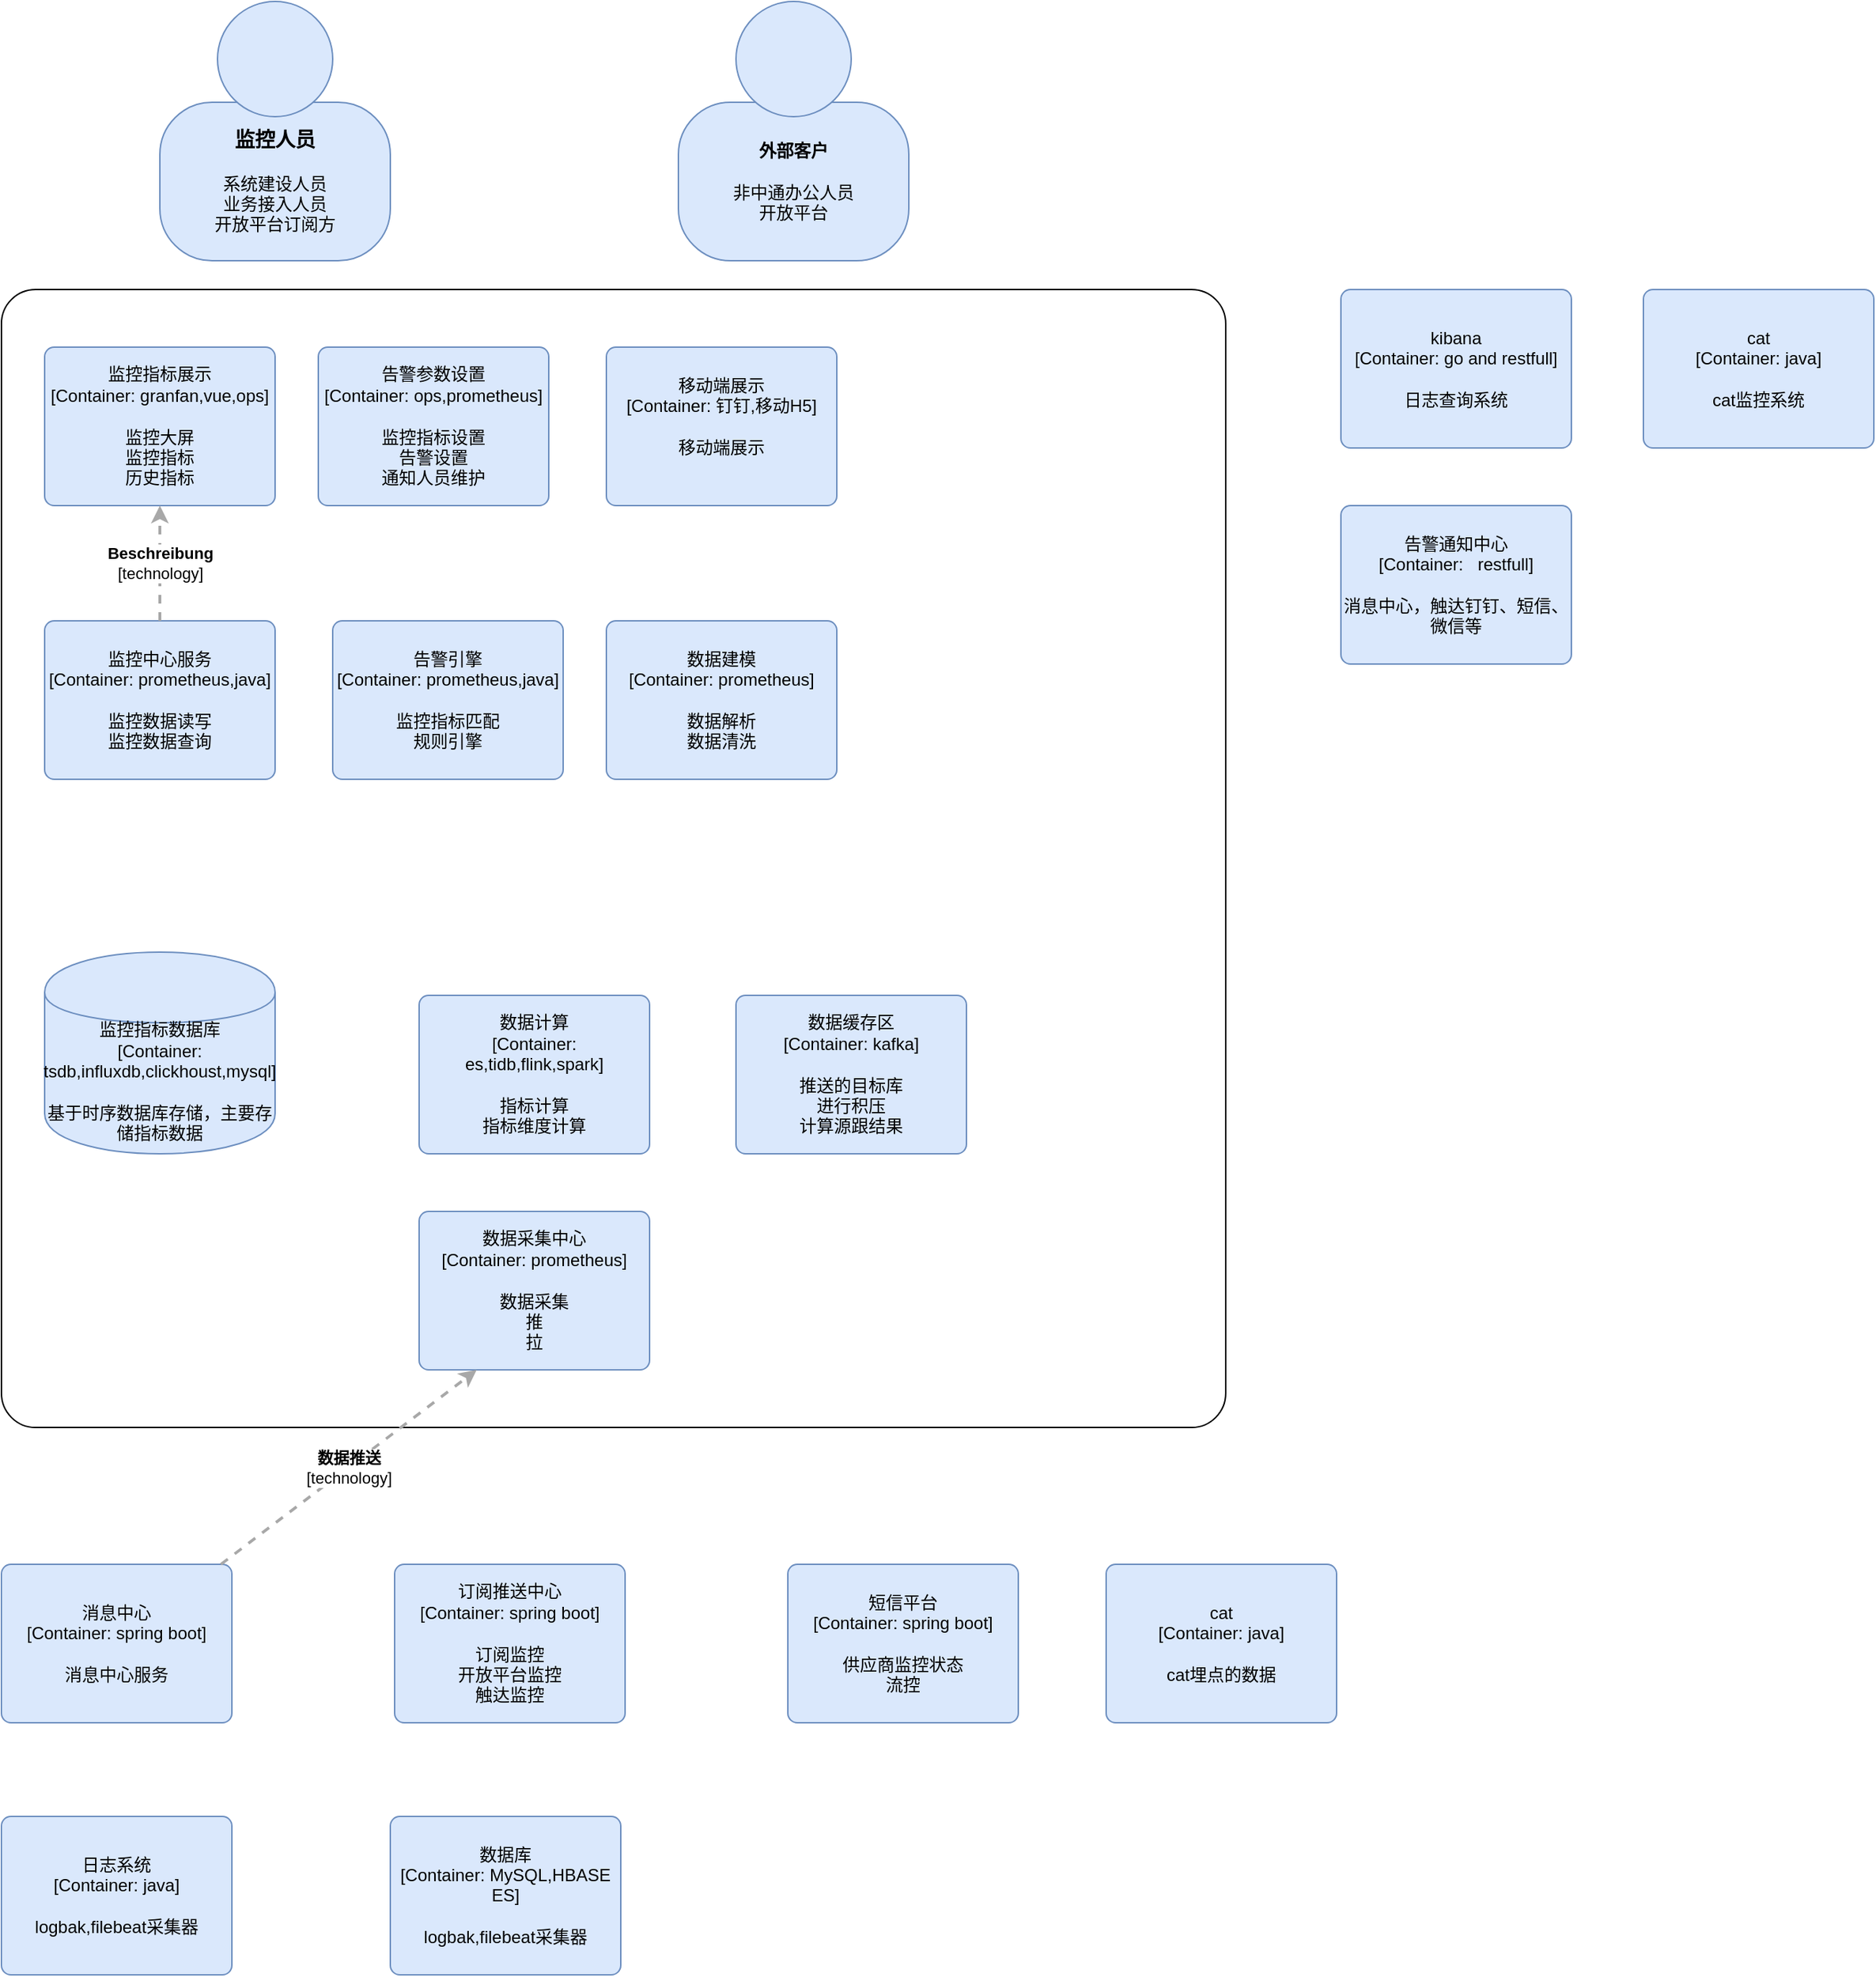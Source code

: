 <mxfile version="12.1.0" type="github" pages="1"><diagram id="i78jF7S9eZtzGsGvZzqO" name="Page-1"><mxGraphModel dx="1412" dy="812" grid="1" gridSize="10" guides="1" tooltips="1" connect="1" arrows="1" fold="1" page="1" pageScale="1" pageWidth="827" pageHeight="1169" math="0" shadow="0"><root><mxCell id="0"/><mxCell id="1" parent="0"/><object label="&lt;div style=&quot;text-align: left&quot;&gt;&lt;br&gt;&lt;/div&gt;" placeholders="1" c4Name="hostname" c4Type="DeploymentNode" c4OperationSystem="operationSystem" c4ScalingFactor="scalingFactor" id="yf4RbYaAV2OzHXyKXAKW-41"><mxCell style="rounded=1;whiteSpace=wrap;html=1;labelBackgroundColor=none;fillColor=#ffffff;fontColor=#000000;align=left;arcSize=3;strokeColor=#000000;verticalAlign=bottom;shadow=0;comic=0;glass=0;gradientColor=none;" parent="1" vertex="1"><mxGeometry x="60" y="250" width="850" height="790" as="geometry"/><C4DeploymentNode as="c4"/></mxCell></object><mxCell id="yf4RbYaAV2OzHXyKXAKW-1" value="" style="group;rounded=0;labelBackgroundColor=none;fillColor=none;fontColor=#000000;align=center;html=1;" parent="1" vertex="1" connectable="0"><mxGeometry x="170" y="50" width="160" height="180" as="geometry"/><C4Person as="c4"/></mxCell><object label="&lt;font style=&quot;font-size: 14px&quot;&gt;&lt;b&gt;监控人员&lt;/b&gt;&lt;/font&gt;&lt;br&gt;&lt;div&gt;&lt;br&gt;&lt;/div&gt;&lt;div&gt;系统建设人员&lt;/div&gt;&lt;div&gt;业务接入人员&lt;/div&gt;&lt;div&gt;开放平台订阅方&lt;/div&gt;" placeholders="1" c4Name="name" c4Type="body" c4Description="Beschreibung" id="yf4RbYaAV2OzHXyKXAKW-2"><mxCell style="rounded=1;whiteSpace=wrap;html=1;labelBackgroundColor=none;fillColor=#dae8fc;fontColor=#000000;align=center;arcSize=33;strokeColor=#6c8ebf;" parent="yf4RbYaAV2OzHXyKXAKW-1" vertex="1"><mxGeometry y="70" width="160" height="110" as="geometry"/><C4Person as="c4"/></mxCell></object><mxCell id="yf4RbYaAV2OzHXyKXAKW-3" value="" style="ellipse;whiteSpace=wrap;html=1;aspect=fixed;rounded=0;labelBackgroundColor=none;fillColor=#dae8fc;fontSize=12;fontColor=#000000;align=center;strokeColor=#6c8ebf;" parent="yf4RbYaAV2OzHXyKXAKW-1" vertex="1"><mxGeometry x="40" width="80" height="80" as="geometry"/><C4Person as="c4"/></mxCell><object label="cat&lt;br&gt;&lt;div&gt;[Container: java&lt;span&gt;]&lt;/span&gt;&lt;/div&gt;&lt;div&gt;&lt;br&gt;&lt;/div&gt;&lt;div&gt;cat监控系统&lt;/div&gt;" placeholders="1" c4Name="name" c4Type="Container" c4Technology="technology" c4Description="Beschreibung" id="yf4RbYaAV2OzHXyKXAKW-24"><mxCell style="rounded=1;whiteSpace=wrap;html=1;labelBackgroundColor=none;fillColor=#dae8fc;fontColor=#000000;align=center;arcSize=6;strokeColor=#6c8ebf;" parent="1" vertex="1"><mxGeometry x="1200" y="250" width="160" height="110" as="geometry"/><C4Container as="c4"/></mxCell></object><mxCell id="yf4RbYaAV2OzHXyKXAKW-31" value="" style="group;rounded=0;labelBackgroundColor=none;fillColor=none;fontColor=#000000;align=center;html=1;" parent="1" vertex="1" connectable="0"><mxGeometry x="530" y="50" width="160" height="180" as="geometry"/><C4Person as="c4"/></mxCell><object label="&lt;b&gt;外部客户&lt;/b&gt;&lt;br&gt;&lt;div&gt;&lt;br&gt;&lt;/div&gt;&lt;div&gt;非中通办公人员&lt;/div&gt;&lt;div&gt;开放平台&lt;/div&gt;" placeholders="1" c4Name="name" c4Type="body" c4Description="Beschreibung" id="yf4RbYaAV2OzHXyKXAKW-32"><mxCell style="rounded=1;whiteSpace=wrap;html=1;labelBackgroundColor=none;fillColor=#dae8fc;fontColor=#000000;align=center;arcSize=33;strokeColor=#6c8ebf;" parent="yf4RbYaAV2OzHXyKXAKW-31" vertex="1"><mxGeometry y="70" width="160" height="110" as="geometry"/><C4Person as="c4"/></mxCell></object><mxCell id="yf4RbYaAV2OzHXyKXAKW-33" value="" style="ellipse;whiteSpace=wrap;html=1;aspect=fixed;rounded=0;labelBackgroundColor=none;fillColor=#dae8fc;fontSize=12;fontColor=#000000;align=center;strokeColor=#6c8ebf;" parent="yf4RbYaAV2OzHXyKXAKW-31" vertex="1"><mxGeometry x="40" width="80" height="80" as="geometry"/><C4Person as="c4"/></mxCell><object label="kibana&lt;br&gt;&lt;div&gt;[Container: go and restfull&lt;span&gt;]&lt;/span&gt;&lt;/div&gt;&lt;div&gt;&lt;br&gt;&lt;/div&gt;&lt;div&gt;日志查询系统&lt;/div&gt;" placeholders="1" c4Name="name" c4Type="Container" c4Technology="technology" c4Description="Beschreibung" id="yf4RbYaAV2OzHXyKXAKW-34"><mxCell style="rounded=1;whiteSpace=wrap;html=1;labelBackgroundColor=none;fillColor=#dae8fc;fontColor=#000000;align=center;arcSize=6;strokeColor=#6c8ebf;" parent="1" vertex="1"><mxGeometry x="990" y="250" width="160" height="110" as="geometry"/><C4Container as="c4"/></mxCell></object><object label="告警通知中心&lt;br&gt;&lt;div&gt;[Container:&amp;nbsp; &amp;nbsp;restfull&lt;span&gt;]&lt;/span&gt;&lt;/div&gt;&lt;div&gt;&lt;br&gt;&lt;/div&gt;&lt;div&gt;消息中心，触达钉钉、短信、微信等&lt;/div&gt;" placeholders="1" c4Name="name" c4Type="Container" c4Technology="technology" c4Description="Beschreibung" id="yf4RbYaAV2OzHXyKXAKW-36"><mxCell style="rounded=1;whiteSpace=wrap;html=1;labelBackgroundColor=none;fillColor=#dae8fc;fontColor=#000000;align=center;arcSize=6;strokeColor=#6c8ebf;" parent="1" vertex="1"><mxGeometry x="990" y="400" width="160" height="110" as="geometry"/><C4Container as="c4"/></mxCell></object><object label="监控指标数据库&lt;br&gt;&lt;div&gt;[Container: tsdb,influxdb,clickhoust,mysql]&lt;/div&gt;&lt;div&gt;&lt;br&gt;&lt;/div&gt;&lt;div&gt;基于时序数据库存储，主要存储指标数据&lt;/div&gt;" placeholders="1" c4Type="Database" c4Technology="technology" c4Description="Beschreibung" id="yf4RbYaAV2OzHXyKXAKW-40"><mxCell style="shape=cylinder;whiteSpace=wrap;html=1;boundedLbl=1;rounded=0;labelBackgroundColor=none;fillColor=#dae8fc;fontSize=12;fontColor=#000000;align=center;strokeColor=#6c8ebf;" parent="1" vertex="1"><mxGeometry x="90" y="710" width="160" height="140" as="geometry"/><C4Database as="c4"/></mxCell></object><object label="监控指标展示&lt;br&gt;&lt;div&gt;[Container: granfan,vue,ops&lt;span&gt;]&lt;/span&gt;&lt;/div&gt;&lt;div&gt;&lt;br&gt;&lt;/div&gt;&lt;div&gt;监控大屏&lt;/div&gt;&lt;div&gt;监控指标&lt;/div&gt;&lt;div&gt;&lt;span&gt;历史指标&lt;/span&gt;&lt;/div&gt;" placeholders="1" c4Name="name" c4Type="Container" c4Technology="technology" c4Description="Beschreibung" id="yf4RbYaAV2OzHXyKXAKW-42"><mxCell style="rounded=1;whiteSpace=wrap;html=1;labelBackgroundColor=none;fillColor=#dae8fc;fontColor=#000000;align=center;arcSize=6;strokeColor=#6c8ebf;shadow=0;glass=0;comic=0;" parent="1" vertex="1"><mxGeometry x="90" y="290" width="160" height="110" as="geometry"/><C4Container as="c4"/></mxCell></object><object label="告警参数设置&lt;br&gt;&lt;div&gt;[Container: ops,prometheus&lt;span&gt;]&lt;/span&gt;&lt;/div&gt;&lt;div&gt;&lt;br&gt;&lt;/div&gt;&lt;div&gt;监控指标设置&lt;/div&gt;&lt;div&gt;告警设置&lt;/div&gt;&lt;div&gt;通知人员维护&lt;/div&gt;" placeholders="1" c4Name="name" c4Type="Container" c4Technology="technology" c4Description="Beschreibung" id="ALVnCxlmgeaHpqrfKcKQ-1"><mxCell style="rounded=1;whiteSpace=wrap;html=1;labelBackgroundColor=none;fillColor=#dae8fc;fontColor=#000000;align=center;arcSize=6;strokeColor=#6c8ebf;shadow=0;glass=0;comic=0;" vertex="1" parent="1"><mxGeometry x="280" y="290" width="160" height="110" as="geometry"/><C4Container as="c4"/></mxCell></object><object label="移动端展示&lt;br&gt;&lt;div&gt;[Container: 钉钉,移动H5&lt;span&gt;]&lt;/span&gt;&lt;/div&gt;&lt;div&gt;&lt;br&gt;&lt;/div&gt;&lt;div&gt;移动端展示&lt;/div&gt;&lt;div&gt;&lt;br&gt;&lt;/div&gt;" placeholders="1" c4Name="name" c4Type="Container" c4Technology="technology" c4Description="Beschreibung" id="ALVnCxlmgeaHpqrfKcKQ-2"><mxCell style="rounded=1;whiteSpace=wrap;html=1;labelBackgroundColor=none;fillColor=#dae8fc;fontColor=#000000;align=center;arcSize=6;strokeColor=#6c8ebf;shadow=0;glass=0;comic=0;" vertex="1" parent="1"><mxGeometry x="480" y="290" width="160" height="110" as="geometry"/><C4Container as="c4"/></mxCell></object><object label="监控中心服务&lt;br&gt;&lt;div&gt;[Container: prometheus,java&lt;span&gt;]&lt;/span&gt;&lt;/div&gt;&lt;div&gt;&lt;br&gt;&lt;/div&gt;&lt;div&gt;监控数据读写&lt;/div&gt;&lt;div&gt;监控数据查询&lt;/div&gt;" placeholders="1" c4Name="name" c4Type="Container" c4Technology="technology" c4Description="Beschreibung" id="ALVnCxlmgeaHpqrfKcKQ-3"><mxCell style="rounded=1;whiteSpace=wrap;html=1;labelBackgroundColor=none;fillColor=#dae8fc;fontColor=#000000;align=center;arcSize=6;strokeColor=#6c8ebf;shadow=0;glass=0;comic=0;" vertex="1" parent="1"><mxGeometry x="90" y="480" width="160" height="110" as="geometry"/><C4Container as="c4"/></mxCell></object><object label="告警引擎&lt;br&gt;&lt;div&gt;[Container: prometheus,java&lt;span&gt;]&lt;/span&gt;&lt;/div&gt;&lt;div&gt;&lt;br&gt;&lt;/div&gt;&lt;div&gt;监控指标匹配&lt;/div&gt;&lt;div&gt;规则引擎&lt;/div&gt;" placeholders="1" c4Name="name" c4Type="Container" c4Technology="technology" c4Description="Beschreibung" id="ALVnCxlmgeaHpqrfKcKQ-4"><mxCell style="rounded=1;whiteSpace=wrap;html=1;labelBackgroundColor=none;fillColor=#dae8fc;fontColor=#000000;align=center;arcSize=6;strokeColor=#6c8ebf;shadow=0;glass=0;comic=0;" vertex="1" parent="1"><mxGeometry x="290" y="480" width="160" height="110" as="geometry"/><C4Container as="c4"/></mxCell></object><object label="数据建模&lt;br&gt;&lt;div&gt;[Container: prometheus&lt;span&gt;]&lt;/span&gt;&lt;/div&gt;&lt;div&gt;&lt;br&gt;&lt;/div&gt;&lt;div&gt;数据解析&lt;/div&gt;&lt;div&gt;数据清洗&lt;/div&gt;" placeholders="1" c4Name="name" c4Type="Container" c4Technology="technology" c4Description="Beschreibung" id="ALVnCxlmgeaHpqrfKcKQ-5"><mxCell style="rounded=1;whiteSpace=wrap;html=1;labelBackgroundColor=none;fillColor=#dae8fc;fontColor=#000000;align=center;arcSize=6;strokeColor=#6c8ebf;shadow=0;glass=0;comic=0;" vertex="1" parent="1"><mxGeometry x="480" y="480" width="160" height="110" as="geometry"/><C4Container as="c4"/></mxCell></object><object label="数据计算&lt;br&gt;&lt;div&gt;[Container: es,tidb,flink,spark&lt;span&gt;]&lt;/span&gt;&lt;/div&gt;&lt;div&gt;&lt;br&gt;&lt;/div&gt;&lt;div&gt;指标计算&lt;/div&gt;&lt;div&gt;指标维度计算&lt;/div&gt;" placeholders="1" c4Name="name" c4Type="Container" c4Technology="technology" c4Description="Beschreibung" id="ALVnCxlmgeaHpqrfKcKQ-6"><mxCell style="rounded=1;whiteSpace=wrap;html=1;labelBackgroundColor=none;fillColor=#dae8fc;fontColor=#000000;align=center;arcSize=6;strokeColor=#6c8ebf;shadow=0;glass=0;comic=0;" vertex="1" parent="1"><mxGeometry x="350" y="740" width="160" height="110" as="geometry"/><C4Container as="c4"/></mxCell></object><object label="数据采集中心&lt;br&gt;&lt;div&gt;[Container: prometheus&lt;span&gt;]&lt;/span&gt;&lt;/div&gt;&lt;div&gt;&lt;br&gt;&lt;/div&gt;&lt;div&gt;数据采集&lt;/div&gt;&lt;div&gt;推&lt;/div&gt;&lt;div&gt;拉&lt;/div&gt;" placeholders="1" c4Name="name" c4Type="Container" c4Technology="technology" c4Description="Beschreibung" id="ALVnCxlmgeaHpqrfKcKQ-7"><mxCell style="rounded=1;whiteSpace=wrap;html=1;labelBackgroundColor=none;fillColor=#dae8fc;fontColor=#000000;align=center;arcSize=6;strokeColor=#6c8ebf;shadow=0;glass=0;comic=0;" vertex="1" parent="1"><mxGeometry x="350" y="890" width="160" height="110" as="geometry"/><C4Container as="c4"/></mxCell></object><object label="消息中心&lt;br&gt;&lt;div&gt;[Container: spring boot&lt;span&gt;]&lt;/span&gt;&lt;/div&gt;&lt;div&gt;&lt;br&gt;&lt;/div&gt;&lt;div&gt;消息中心服务&lt;/div&gt;" placeholders="1" c4Name="name" c4Type="Container" c4Technology="technology" c4Description="Beschreibung" id="ALVnCxlmgeaHpqrfKcKQ-8"><mxCell style="rounded=1;whiteSpace=wrap;html=1;labelBackgroundColor=none;fillColor=#dae8fc;fontColor=#000000;align=center;arcSize=6;strokeColor=#6c8ebf;" vertex="1" parent="1"><mxGeometry x="60" y="1135" width="160" height="110" as="geometry"/><C4Container as="c4"/></mxCell></object><object label="订阅推送中心&lt;br&gt;&lt;div&gt;[Container: spring boot&lt;span&gt;]&lt;/span&gt;&lt;/div&gt;&lt;div&gt;&lt;br&gt;&lt;/div&gt;&lt;div&gt;订阅监控&lt;/div&gt;&lt;div&gt;开放平台监控&lt;/div&gt;&lt;div&gt;触达监控&lt;/div&gt;" placeholders="1" c4Name="name" c4Type="Container" c4Technology="technology" c4Description="Beschreibung" id="ALVnCxlmgeaHpqrfKcKQ-9"><mxCell style="rounded=1;whiteSpace=wrap;html=1;labelBackgroundColor=none;fillColor=#dae8fc;fontColor=#000000;align=center;arcSize=6;strokeColor=#6c8ebf;" vertex="1" parent="1"><mxGeometry x="333" y="1135" width="160" height="110" as="geometry"/><C4Container as="c4"/></mxCell></object><object label="短信平台&lt;br&gt;&lt;div&gt;[Container: spring boot&lt;span&gt;]&lt;/span&gt;&lt;/div&gt;&lt;div&gt;&lt;br&gt;&lt;/div&gt;&lt;div&gt;供应商监控状态&lt;/div&gt;&lt;div&gt;流控&lt;/div&gt;" placeholders="1" c4Name="name" c4Type="Container" c4Technology="technology" c4Description="Beschreibung" id="ALVnCxlmgeaHpqrfKcKQ-10"><mxCell style="rounded=1;whiteSpace=wrap;html=1;labelBackgroundColor=none;fillColor=#dae8fc;fontColor=#000000;align=center;arcSize=6;strokeColor=#6c8ebf;" vertex="1" parent="1"><mxGeometry x="606" y="1135" width="160" height="110" as="geometry"/><C4Container as="c4"/></mxCell></object><object label="数据缓存区&lt;br&gt;&lt;div&gt;[Container: kafka&lt;span&gt;]&lt;/span&gt;&lt;/div&gt;&lt;div&gt;&lt;br&gt;&lt;/div&gt;&lt;div&gt;推送的目标库&lt;/div&gt;&lt;div&gt;进行积压&lt;/div&gt;&lt;div&gt;计算源跟结果&lt;/div&gt;" placeholders="1" c4Name="name" c4Type="Container" c4Technology="technology" c4Description="Beschreibung" id="ALVnCxlmgeaHpqrfKcKQ-13"><mxCell style="rounded=1;whiteSpace=wrap;html=1;labelBackgroundColor=none;fillColor=#dae8fc;fontColor=#000000;align=center;arcSize=6;strokeColor=#6c8ebf;" vertex="1" parent="1"><mxGeometry x="570" y="740" width="160" height="110" as="geometry"/><C4Container as="c4"/></mxCell></object><object label="cat&lt;br&gt;&lt;div&gt;[Container: java&lt;span&gt;]&lt;/span&gt;&lt;/div&gt;&lt;div&gt;&lt;br&gt;&lt;/div&gt;&lt;div&gt;cat埋点的数据&lt;/div&gt;" placeholders="1" c4Name="name" c4Type="Container" c4Technology="technology" c4Description="Beschreibung" id="ALVnCxlmgeaHpqrfKcKQ-14"><mxCell style="rounded=1;whiteSpace=wrap;html=1;labelBackgroundColor=none;fillColor=#dae8fc;fontColor=#000000;align=center;arcSize=6;strokeColor=#6c8ebf;" vertex="1" parent="1"><mxGeometry x="827" y="1135" width="160" height="110" as="geometry"/><C4Container as="c4"/></mxCell></object><object label="日志系统&lt;br&gt;&lt;div&gt;[Container: java&lt;span&gt;]&lt;/span&gt;&lt;/div&gt;&lt;div&gt;&lt;br&gt;&lt;/div&gt;&lt;div&gt;logbak,filebeat采集器&lt;/div&gt;" placeholders="1" c4Name="name" c4Type="Container" c4Technology="technology" c4Description="Beschreibung" id="ALVnCxlmgeaHpqrfKcKQ-15"><mxCell style="rounded=1;whiteSpace=wrap;html=1;labelBackgroundColor=none;fillColor=#dae8fc;fontColor=#000000;align=center;arcSize=6;strokeColor=#6c8ebf;" vertex="1" parent="1"><mxGeometry x="60" y="1310" width="160" height="110" as="geometry"/><C4Container as="c4"/></mxCell></object><object label="&lt;div style=&quot;text-align: left&quot;&gt;&lt;div style=&quot;text-align: center&quot;&gt;&lt;b&gt;数据推送&lt;/b&gt;&lt;/div&gt;&lt;div style=&quot;text-align: center&quot;&gt;[technology]&lt;/div&gt;&lt;/div&gt;" c4Type="Relationship" c4Description="Beschreibung" c4Technology="technology" id="ALVnCxlmgeaHpqrfKcKQ-16"><mxCell style="edgeStyle=none;rounded=0;html=1;entryX=0.25;entryY=1;jettySize=auto;orthogonalLoop=1;strokeColor=#A8A8A8;strokeWidth=2;fontColor=#000000;jumpStyle=none;dashed=1;entryDx=0;entryDy=0;" edge="1" parent="1" source="ALVnCxlmgeaHpqrfKcKQ-8" target="ALVnCxlmgeaHpqrfKcKQ-7"><mxGeometry width="160" relative="1" as="geometry"><mxPoint x="140" y="975" as="sourcePoint"/><mxPoint x="140" y="975" as="targetPoint"/></mxGeometry><C4Relationship as="c4"/></mxCell></object><object label="&lt;div style=&quot;text-align: left&quot;&gt;&lt;div style=&quot;text-align: center&quot;&gt;&lt;b&gt;Beschreibung&lt;/b&gt;&lt;/div&gt;&lt;div style=&quot;text-align: center&quot;&gt;[technology]&lt;/div&gt;&lt;/div&gt;" c4Type="Relationship" c4Description="Beschreibung" c4Technology="technology" id="ALVnCxlmgeaHpqrfKcKQ-17"><mxCell style="edgeStyle=none;rounded=0;html=1;jettySize=auto;orthogonalLoop=1;strokeColor=#A8A8A8;strokeWidth=2;fontColor=#000000;jumpStyle=none;dashed=1;exitX=0.5;exitY=0;exitDx=0;exitDy=0;" edge="1" parent="1" source="ALVnCxlmgeaHpqrfKcKQ-3" target="yf4RbYaAV2OzHXyKXAKW-42"><mxGeometry width="160" relative="1" as="geometry"><mxPoint x="160" y="430" as="sourcePoint"/><mxPoint x="320" y="430" as="targetPoint"/></mxGeometry><C4Relationship as="c4"/></mxCell></object><object label="数据库&lt;br&gt;&lt;div&gt;[Container: MySQL,HBASE ES&lt;span&gt;]&lt;/span&gt;&lt;/div&gt;&lt;div&gt;&lt;br&gt;&lt;/div&gt;&lt;div&gt;logbak,filebeat采集器&lt;/div&gt;" placeholders="1" c4Name="name" c4Type="Container" c4Technology="technology" c4Description="Beschreibung" id="ALVnCxlmgeaHpqrfKcKQ-18"><mxCell style="rounded=1;whiteSpace=wrap;html=1;labelBackgroundColor=none;fillColor=#dae8fc;fontColor=#000000;align=center;arcSize=6;strokeColor=#6c8ebf;" vertex="1" parent="1"><mxGeometry x="330" y="1310" width="160" height="110" as="geometry"/><C4Container as="c4"/></mxCell></object></root></mxGraphModel></diagram></mxfile>